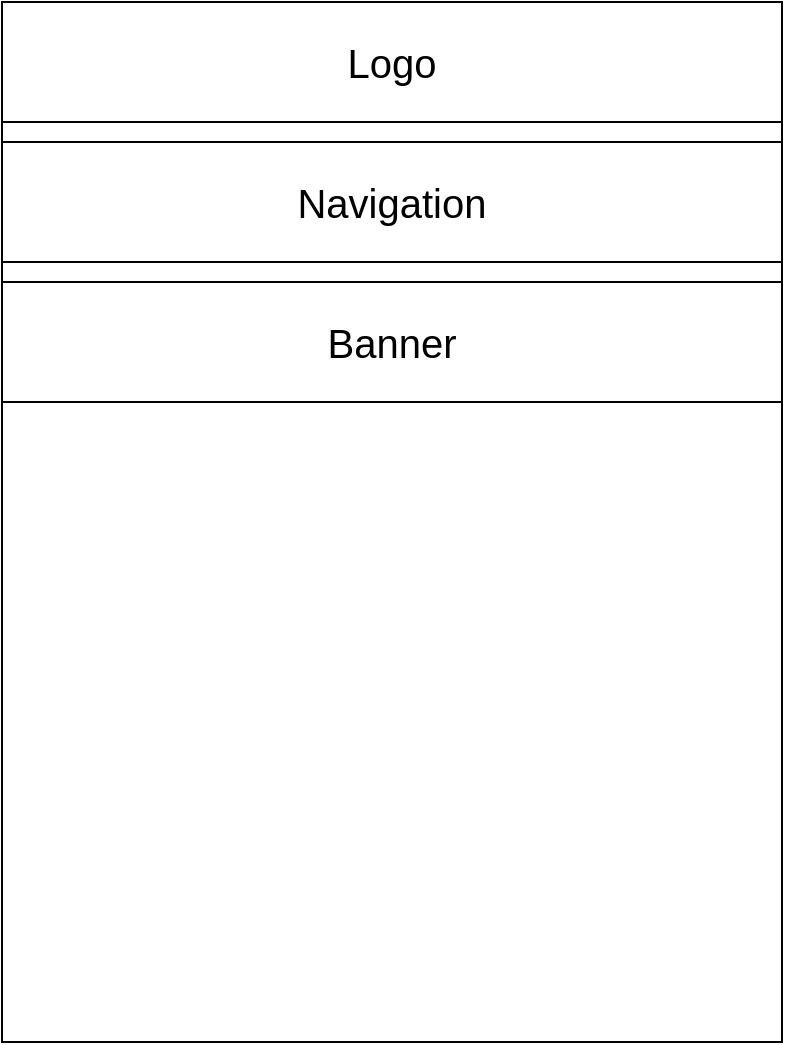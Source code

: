 <mxfile>
    <diagram id="c13OZqxDpODFumXTEPfd" name="Page-1">
        <mxGraphModel dx="658" dy="587" grid="1" gridSize="10" guides="1" tooltips="1" connect="1" arrows="1" fold="1" page="1" pageScale="1" pageWidth="850" pageHeight="1100" math="0" shadow="0">
            <root>
                <mxCell id="0"/>
                <mxCell id="1" parent="0"/>
                <mxCell id="2" value="" style="rounded=0;whiteSpace=wrap;html=1;" vertex="1" parent="1">
                    <mxGeometry x="200" y="240" width="390" height="520" as="geometry"/>
                </mxCell>
                <mxCell id="3" value="&lt;font style=&quot;font-size: 20px;&quot;&gt;Logo&lt;/font&gt;" style="rounded=0;whiteSpace=wrap;html=1;" vertex="1" parent="1">
                    <mxGeometry x="200" y="240" width="390" height="60" as="geometry"/>
                </mxCell>
                <mxCell id="4" value="&lt;font style=&quot;font-size: 20px;&quot;&gt;Navigation&lt;/font&gt;" style="rounded=0;whiteSpace=wrap;html=1;" vertex="1" parent="1">
                    <mxGeometry x="200" y="310" width="390" height="60" as="geometry"/>
                </mxCell>
                <mxCell id="5" value="&lt;font style=&quot;font-size: 20px;&quot;&gt;Banner&lt;/font&gt;" style="rounded=0;whiteSpace=wrap;html=1;" vertex="1" parent="1">
                    <mxGeometry x="200" y="380" width="390" height="60" as="geometry"/>
                </mxCell>
            </root>
        </mxGraphModel>
    </diagram>
</mxfile>